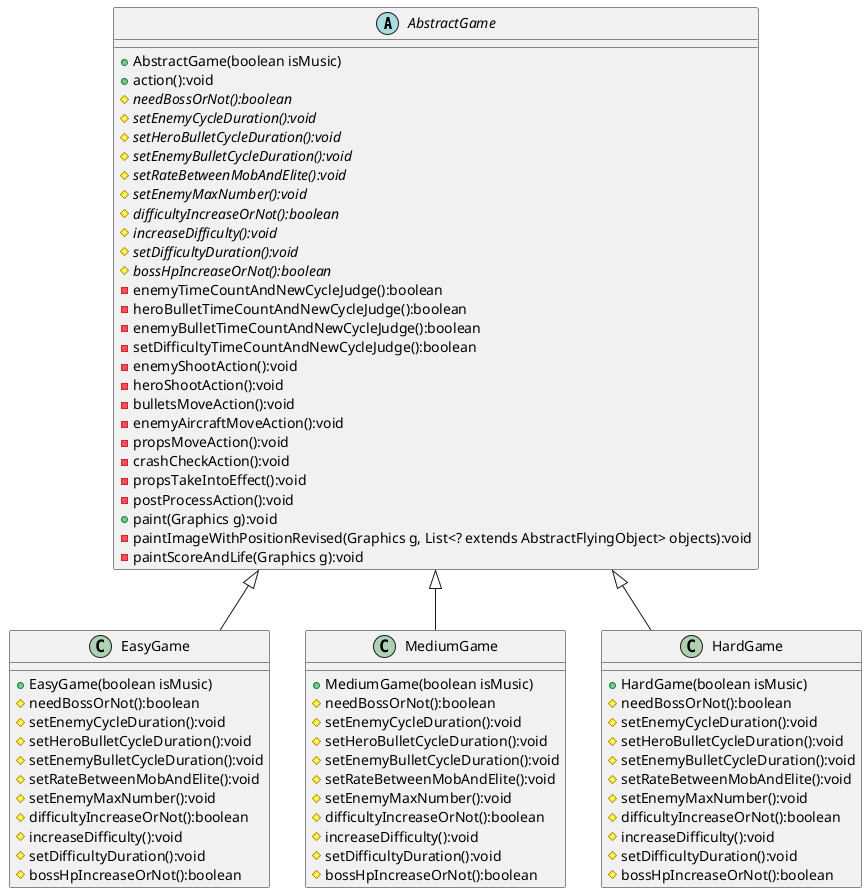 @startuml
'https://plantuml.com/class-diagram
'模板模式 uml类图

abstract class AbstractGame
{
    + AbstractGame(boolean isMusic)
    + action():void
    # {abstract} needBossOrNot():boolean
    # {abstract} setEnemyCycleDuration():void
    # {abstract} setHeroBulletCycleDuration():void
    # {abstract} setEnemyBulletCycleDuration():void
    # {abstract} setRateBetweenMobAndElite():void
    # {abstract} setEnemyMaxNumber():void
    # {abstract} difficultyIncreaseOrNot():boolean
    # {abstract} increaseDifficulty():void
    # {abstract} setDifficultyDuration():void
    # {abstract} bossHpIncreaseOrNot():boolean
    - enemyTimeCountAndNewCycleJudge():boolean
    - heroBulletTimeCountAndNewCycleJudge():boolean
    - enemyBulletTimeCountAndNewCycleJudge():boolean
    - setDifficultyTimeCountAndNewCycleJudge():boolean
    - enemyShootAction():void
    - heroShootAction():void
    - bulletsMoveAction():void
    - enemyAircraftMoveAction():void
    - propsMoveAction():void
    - crashCheckAction():void
    - propsTakeIntoEffect():void
    - postProcessAction():void
    + paint(Graphics g):void
    - paintImageWithPositionRevised(Graphics g, List<? extends AbstractFlyingObject> objects):void
    - paintScoreAndLife(Graphics g):void
}

AbstractGame <|-- EasyGame
AbstractGame <|-- MediumGame
AbstractGame <|-- HardGame

class EasyGame
{
    + EasyGame(boolean isMusic)
    # needBossOrNot():boolean
    # setEnemyCycleDuration():void
    # setHeroBulletCycleDuration():void
    # setEnemyBulletCycleDuration():void
    # setRateBetweenMobAndElite():void
    # setEnemyMaxNumber():void
    # difficultyIncreaseOrNot():boolean
    # increaseDifficulty():void
    # setDifficultyDuration():void
    # bossHpIncreaseOrNot():boolean
}

class MediumGame
{
    + MediumGame(boolean isMusic)
    # needBossOrNot():boolean
    # setEnemyCycleDuration():void
    # setHeroBulletCycleDuration():void
    # setEnemyBulletCycleDuration():void
    # setRateBetweenMobAndElite():void
    # setEnemyMaxNumber():void
    # difficultyIncreaseOrNot():boolean
    # increaseDifficulty():void
    # setDifficultyDuration():void
    # bossHpIncreaseOrNot():boolean
}

class HardGame
{
    + HardGame(boolean isMusic)
    # needBossOrNot():boolean
    # setEnemyCycleDuration():void
    # setHeroBulletCycleDuration():void
    # setEnemyBulletCycleDuration():void
    # setRateBetweenMobAndElite():void
    # setEnemyMaxNumber():void
    # difficultyIncreaseOrNot():boolean
    # increaseDifficulty():void
    # setDifficultyDuration():void
    # bossHpIncreaseOrNot():boolean
}




@enduml